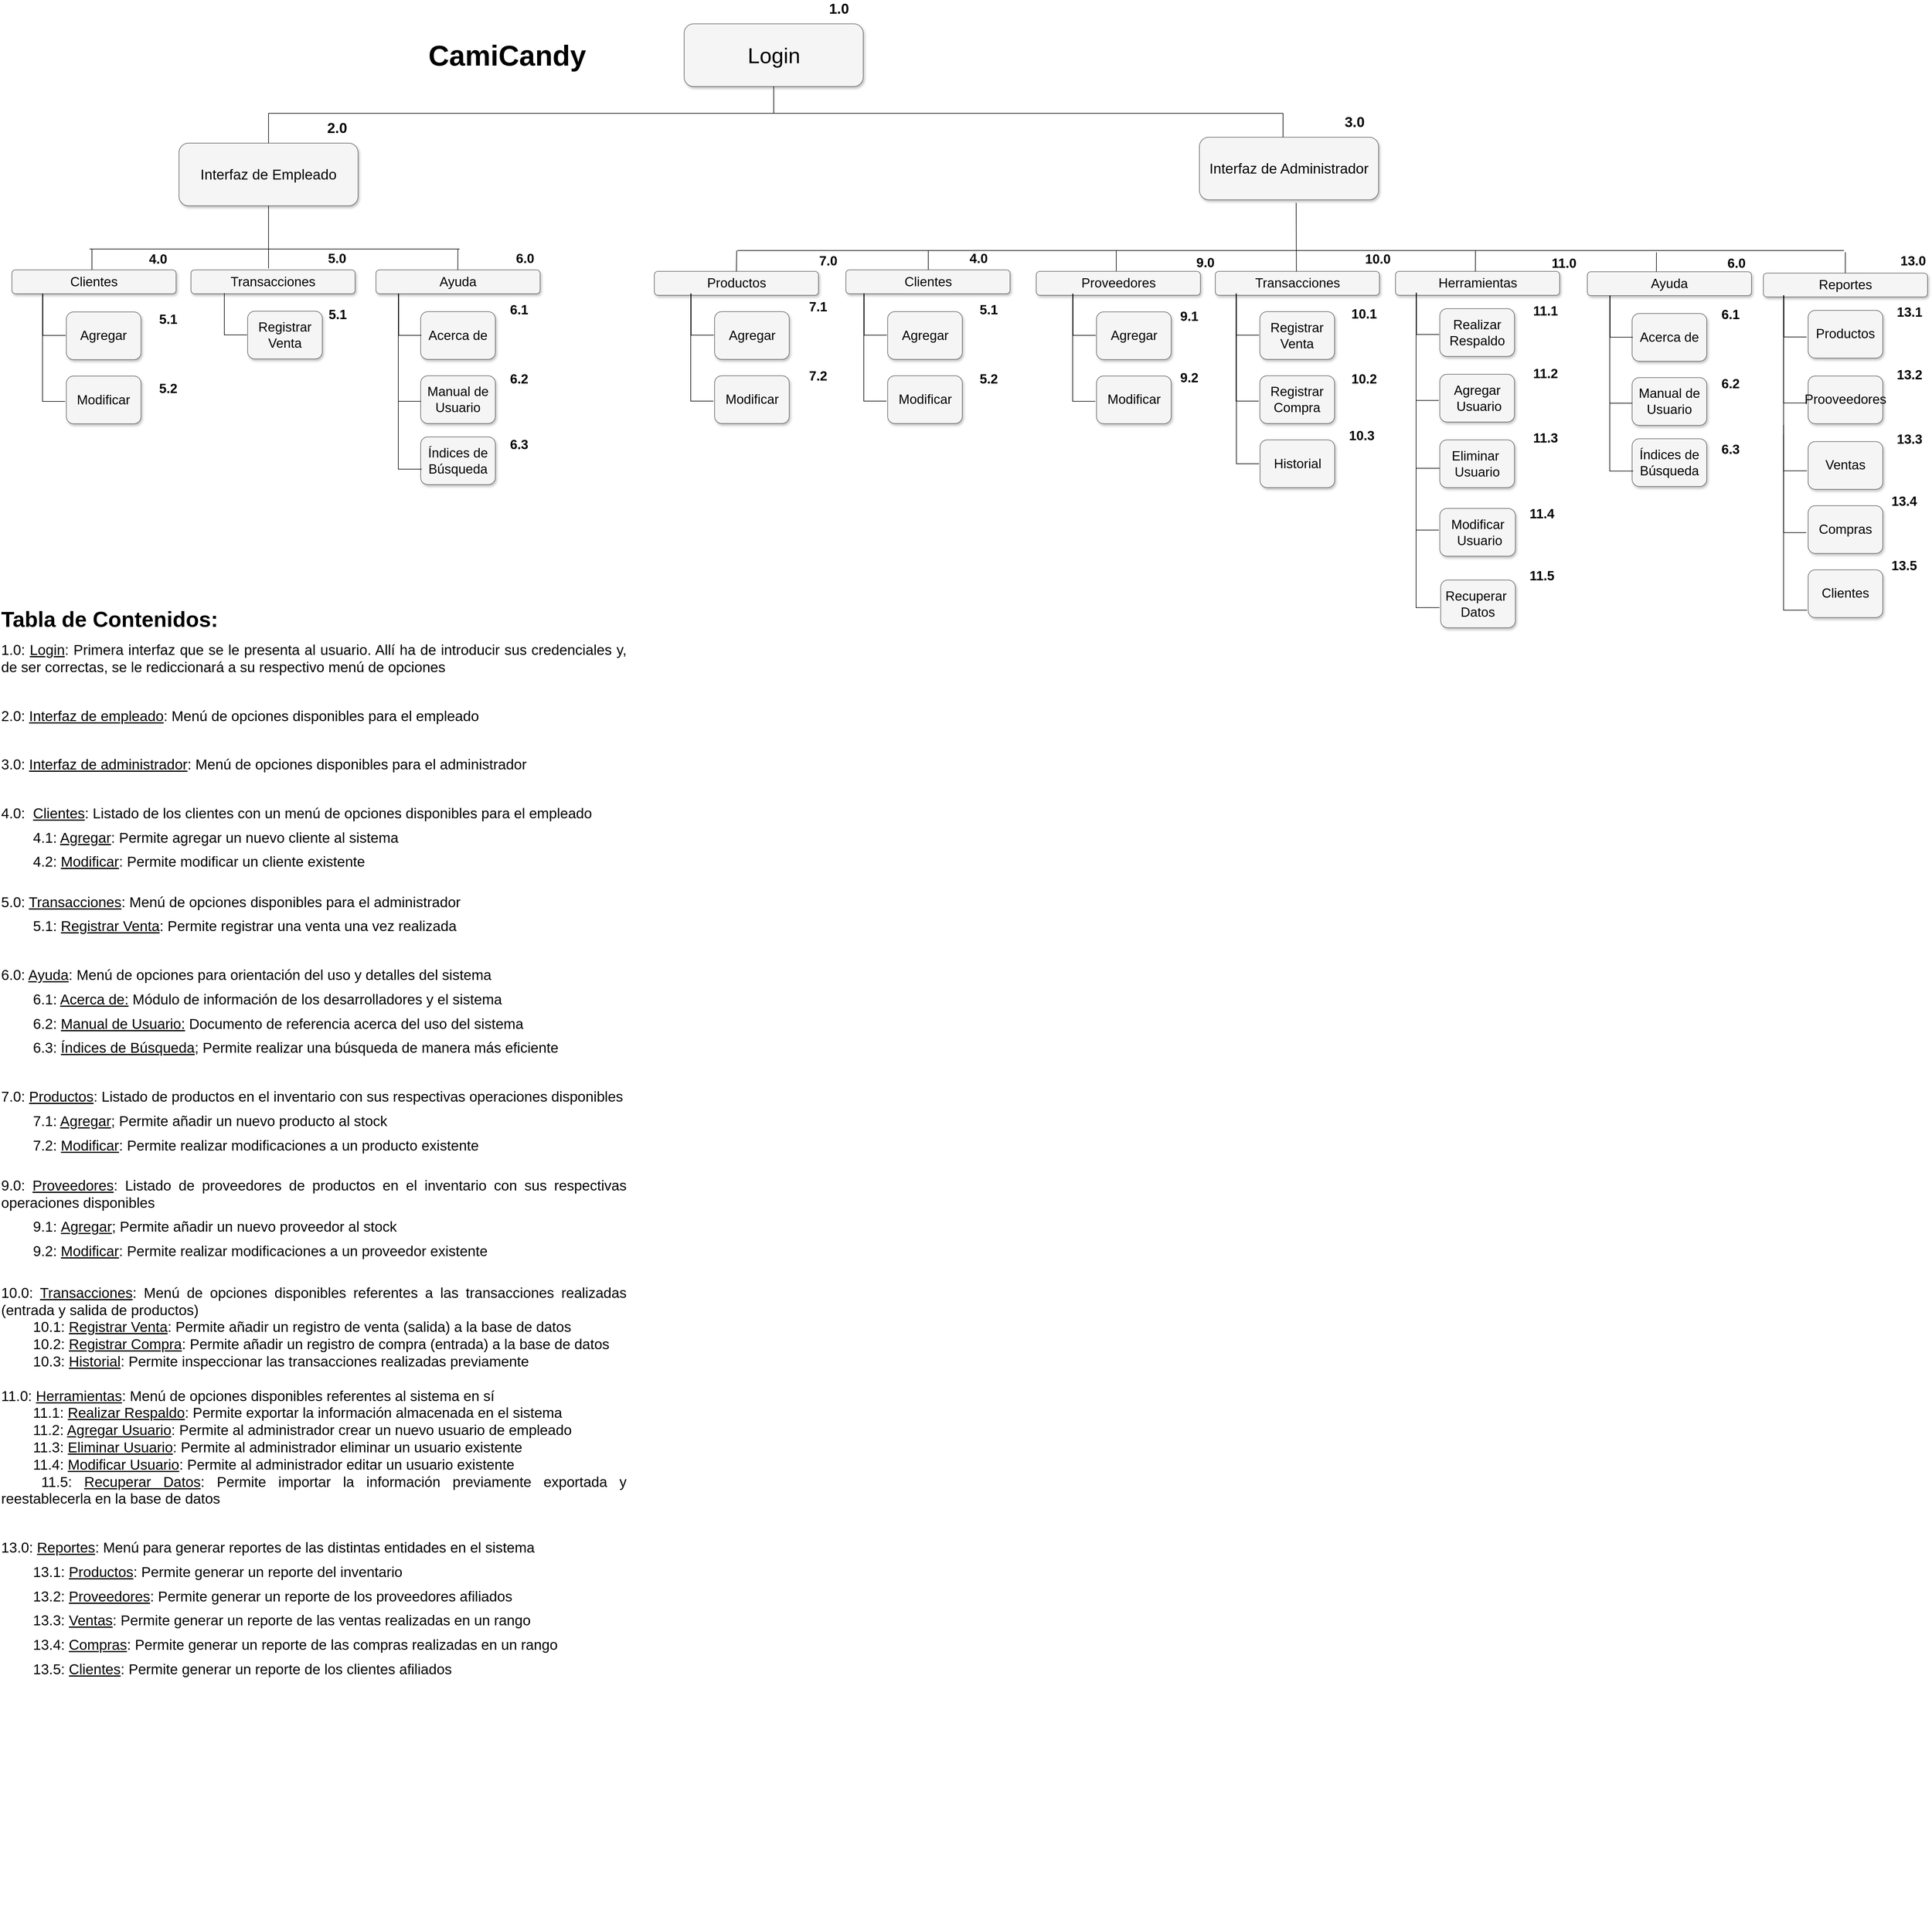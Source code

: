 <mxfile version="24.4.0" type="device">
  <diagram name="Page-1" id="b98fa263-6416-c6ec-5b7d-78bf54ef71d0">
    <mxGraphModel dx="1760" dy="1056" grid="1" gridSize="10" guides="1" tooltips="1" connect="1" arrows="1" fold="1" page="1" pageScale="1.5" pageWidth="1500" pageHeight="1000" background="none" math="0" shadow="0">
      <root>
        <mxCell id="0" style=";html=1;" />
        <mxCell id="1" style=";html=1;" parent="0" />
        <mxCell id="303ed1de8c2c98b4-4" value="&lt;font style=&quot;font-size: 36px;&quot;&gt;Login&lt;/font&gt;" style="whiteSpace=wrap;html=1;rounded=1;shadow=1;strokeWidth=1;fontSize=16;align=center;fillColor=#f5f5f5;strokeColor=#666666;" parent="1" vertex="1">
          <mxGeometry x="2096.5" y="320" width="300" height="105" as="geometry" />
        </mxCell>
        <mxCell id="303ed1de8c2c98b4-6" value="Transacciones" style="whiteSpace=wrap;html=1;rounded=1;shadow=1;strokeWidth=1;fontSize=22;align=center;fillColor=#f5f5f5;strokeColor=#666666;" parent="1" vertex="1">
          <mxGeometry x="2986.5" y="735" width="275" height="40" as="geometry" />
        </mxCell>
        <mxCell id="303ed1de8c2c98b4-7" value="Productos" style="whiteSpace=wrap;html=1;rounded=1;shadow=1;strokeWidth=1;fontSize=22;align=center;fillColor=#f5f5f5;strokeColor=#666666;" parent="1" vertex="1">
          <mxGeometry x="2046.5" y="735" width="275" height="40" as="geometry" />
        </mxCell>
        <mxCell id="303ed1de8c2c98b4-8" value="Herramientas" style="whiteSpace=wrap;html=1;rounded=1;shadow=1;strokeWidth=1;fontSize=22;align=center;fillColor=#f5f5f5;strokeColor=#666666;" parent="1" vertex="1">
          <mxGeometry x="3288.5" y="735" width="275" height="40" as="geometry" />
        </mxCell>
        <mxCell id="303ed1de8c2c98b4-17" value="Realizar Respaldo" style="whiteSpace=wrap;html=1;rounded=1;shadow=1;strokeWidth=1;fontSize=22;align=center;fillColor=#f5f5f5;strokeColor=#666666;" parent="1" vertex="1">
          <mxGeometry x="3362.75" y="797.5" width="125" height="80" as="geometry" />
        </mxCell>
        <mxCell id="303ed1de8c2c98b4-18" value="Recuperar&amp;nbsp;&lt;div style=&quot;font-size: 22px;&quot;&gt;Datos&lt;/div&gt;" style="whiteSpace=wrap;html=1;rounded=1;shadow=1;strokeWidth=1;fontSize=22;align=center;fillColor=#f5f5f5;strokeColor=#666666;" parent="1" vertex="1">
          <mxGeometry x="3364.25" y="1252.5" width="125" height="80" as="geometry" />
        </mxCell>
        <mxCell id="303ed1de8c2c98b4-27" value="Agregar&lt;div style=&quot;font-size: 22px;&quot;&gt;&amp;nbsp;Usuario&lt;/div&gt;" style="whiteSpace=wrap;html=1;rounded=1;shadow=1;strokeWidth=1;fontSize=22;align=center;fillColor=#f5f5f5;strokeColor=#666666;" parent="1" vertex="1">
          <mxGeometry x="3362.75" y="907.5" width="125" height="80" as="geometry" />
        </mxCell>
        <mxCell id="303ed1de8c2c98b4-37" value="&lt;span style=&quot;font-size: 22px;&quot;&gt;Eliminar&amp;nbsp;&lt;/span&gt;&lt;div style=&quot;font-size: 22px;&quot;&gt;&lt;span style=&quot;font-size: 22px;&quot;&gt;Usuario&lt;/span&gt;&lt;/div&gt;" style="whiteSpace=wrap;html=1;rounded=1;shadow=1;strokeWidth=1;fontSize=22;align=center;fillColor=#f5f5f5;strokeColor=#666666;" parent="1" vertex="1">
          <mxGeometry x="3362.75" y="1017.5" width="125" height="80" as="geometry" />
        </mxCell>
        <mxCell id="w7AkxN-CYHz_eCSMkKLC-25" value="" style="endArrow=none;html=1;rounded=0;exitX=0.5;exitY=0;exitDx=0;exitDy=0;fontSize=22;" parent="1" source="303ed1de8c2c98b4-7" edge="1">
          <mxGeometry width="50" height="50" relative="1" as="geometry">
            <mxPoint x="2208.5" y="720" as="sourcePoint" />
            <mxPoint x="2184.5" y="700" as="targetPoint" />
          </mxGeometry>
        </mxCell>
        <mxCell id="w7AkxN-CYHz_eCSMkKLC-26" value="" style="endArrow=none;html=1;rounded=0;exitX=0.5;exitY=0;exitDx=0;exitDy=0;fontSize=22;" parent="1" edge="1">
          <mxGeometry width="50" height="50" relative="1" as="geometry">
            <mxPoint x="2505.57" y="735" as="sourcePoint" />
            <mxPoint x="2505.57" y="700" as="targetPoint" />
          </mxGeometry>
        </mxCell>
        <mxCell id="w7AkxN-CYHz_eCSMkKLC-27" value="" style="endArrow=none;html=1;rounded=0;exitX=0.5;exitY=0;exitDx=0;exitDy=0;fontSize=22;" parent="1" edge="1">
          <mxGeometry width="50" height="50" relative="1" as="geometry">
            <mxPoint x="2820.58" y="735" as="sourcePoint" />
            <mxPoint x="2820.58" y="700" as="targetPoint" />
          </mxGeometry>
        </mxCell>
        <mxCell id="w7AkxN-CYHz_eCSMkKLC-28" value="" style="endArrow=none;html=1;rounded=0;fontSize=22;" parent="1" edge="1">
          <mxGeometry width="50" height="50" relative="1" as="geometry">
            <mxPoint x="2185.75" y="700" as="sourcePoint" />
            <mxPoint x="4040" y="700" as="targetPoint" />
          </mxGeometry>
        </mxCell>
        <mxCell id="w7AkxN-CYHz_eCSMkKLC-29" value="" style="endArrow=none;html=1;rounded=0;exitX=0.5;exitY=0;exitDx=0;exitDy=0;entryX=0.54;entryY=1.048;entryDx=0;entryDy=0;entryPerimeter=0;fontSize=22;" parent="1" target="w7AkxN-CYHz_eCSMkKLC-56" edge="1">
          <mxGeometry width="50" height="50" relative="1" as="geometry">
            <mxPoint x="3122.41" y="735" as="sourcePoint" />
            <mxPoint x="3122.41" y="700" as="targetPoint" />
          </mxGeometry>
        </mxCell>
        <mxCell id="w7AkxN-CYHz_eCSMkKLC-30" value="" style="endArrow=none;html=1;rounded=0;entryX=0.5;entryY=1;entryDx=0;entryDy=0;" parent="1" target="303ed1de8c2c98b4-4" edge="1">
          <mxGeometry width="50" height="50" relative="1" as="geometry">
            <mxPoint x="2246.5" y="470" as="sourcePoint" />
            <mxPoint x="2360.41" y="480" as="targetPoint" />
          </mxGeometry>
        </mxCell>
        <mxCell id="w7AkxN-CYHz_eCSMkKLC-32" value="" style="endArrow=none;html=1;rounded=0;fontSize=22;" parent="1" edge="1">
          <mxGeometry width="50" height="50" relative="1" as="geometry">
            <mxPoint x="3422.37" y="735" as="sourcePoint" />
            <mxPoint x="3422.5" y="700" as="targetPoint" />
          </mxGeometry>
        </mxCell>
        <mxCell id="w7AkxN-CYHz_eCSMkKLC-33" value="" style="endArrow=none;html=1;rounded=0;fontSize=22;" parent="1" edge="1">
          <mxGeometry width="50" height="50" relative="1" as="geometry">
            <mxPoint x="3725.68" y="738.14" as="sourcePoint" />
            <mxPoint x="3725.81" y="703.14" as="targetPoint" />
          </mxGeometry>
        </mxCell>
        <mxCell id="w7AkxN-CYHz_eCSMkKLC-34" value="Reportes" style="whiteSpace=wrap;html=1;rounded=1;shadow=1;strokeWidth=1;fontSize=22;align=center;fillColor=#f5f5f5;strokeColor=#666666;" parent="1" vertex="1">
          <mxGeometry x="3905" y="737.82" width="275" height="40" as="geometry" />
        </mxCell>
        <mxCell id="w7AkxN-CYHz_eCSMkKLC-35" value="Productos" style="whiteSpace=wrap;html=1;rounded=1;shadow=1;strokeWidth=1;fontSize=22;align=center;fillColor=#f5f5f5;strokeColor=#666666;" parent="1" vertex="1">
          <mxGeometry x="3980" y="800.32" width="125" height="80" as="geometry" />
        </mxCell>
        <mxCell id="w7AkxN-CYHz_eCSMkKLC-36" value="Clientes" style="whiteSpace=wrap;html=1;rounded=1;shadow=1;strokeWidth=1;fontSize=22;align=center;fillColor=#f5f5f5;strokeColor=#666666;" parent="1" vertex="1">
          <mxGeometry x="3980" y="1235.32" width="125" height="80" as="geometry" />
        </mxCell>
        <mxCell id="w7AkxN-CYHz_eCSMkKLC-37" value="&lt;span style=&quot;font-size: 22px;&quot;&gt;Prooveedores&lt;/span&gt;" style="whiteSpace=wrap;html=1;rounded=1;shadow=1;strokeWidth=1;fontSize=22;align=center;fillColor=#f5f5f5;strokeColor=#666666;" parent="1" vertex="1">
          <mxGeometry x="3980" y="910.32" width="125" height="80" as="geometry" />
        </mxCell>
        <mxCell id="w7AkxN-CYHz_eCSMkKLC-38" value="&lt;span style=&quot;font-size: 22px;&quot;&gt;Compras&lt;/span&gt;" style="whiteSpace=wrap;html=1;rounded=1;shadow=1;strokeWidth=1;fontSize=22;align=center;fillColor=#f5f5f5;strokeColor=#666666;" parent="1" vertex="1">
          <mxGeometry x="3980" y="1127.82" width="125" height="80" as="geometry" />
        </mxCell>
        <mxCell id="w7AkxN-CYHz_eCSMkKLC-39" value="&lt;span style=&quot;font-size: 22px;&quot;&gt;Ventas&lt;/span&gt;" style="whiteSpace=wrap;html=1;rounded=1;shadow=1;strokeWidth=1;fontSize=22;align=center;fillColor=#f5f5f5;strokeColor=#666666;" parent="1" vertex="1">
          <mxGeometry x="3980" y="1020.32" width="125" height="80" as="geometry" />
        </mxCell>
        <mxCell id="w7AkxN-CYHz_eCSMkKLC-56" value="&lt;div&gt;&lt;span style=&quot;background-color: initial;&quot;&gt;&lt;font style=&quot;font-size: 24px;&quot;&gt;Interfaz de Administrador&lt;/font&gt;&lt;/span&gt;&lt;br&gt;&lt;/div&gt;" style="whiteSpace=wrap;html=1;rounded=1;shadow=1;strokeWidth=1;fontSize=16;align=center;fillColor=#f5f5f5;strokeColor=#666666;" parent="1" vertex="1">
          <mxGeometry x="2960" y="510" width="300" height="105" as="geometry" />
        </mxCell>
        <mxCell id="w7AkxN-CYHz_eCSMkKLC-58" value="&lt;div&gt;&lt;span style=&quot;background-color: initial;&quot;&gt;&lt;font style=&quot;font-size: 24px;&quot;&gt;Interfaz de Empleado&lt;/font&gt;&lt;/span&gt;&lt;br&gt;&lt;/div&gt;" style="whiteSpace=wrap;html=1;rounded=1;shadow=1;strokeWidth=1;fontSize=16;align=center;fillColor=#f5f5f5;strokeColor=#666666;" parent="1" vertex="1">
          <mxGeometry x="1250" y="520" width="300" height="105" as="geometry" />
        </mxCell>
        <mxCell id="w7AkxN-CYHz_eCSMkKLC-60" value="" style="endArrow=none;html=1;rounded=0;" parent="1" edge="1">
          <mxGeometry width="50" height="50" relative="1" as="geometry">
            <mxPoint x="1400" y="470" as="sourcePoint" />
            <mxPoint x="2250" y="470" as="targetPoint" />
          </mxGeometry>
        </mxCell>
        <mxCell id="w7AkxN-CYHz_eCSMkKLC-61" value="" style="endArrow=none;html=1;rounded=0;" parent="1" edge="1">
          <mxGeometry width="50" height="50" relative="1" as="geometry">
            <mxPoint x="2250" y="470" as="sourcePoint" />
            <mxPoint x="3100" y="470" as="targetPoint" />
          </mxGeometry>
        </mxCell>
        <mxCell id="w7AkxN-CYHz_eCSMkKLC-62" value="" style="endArrow=none;html=1;rounded=0;entryX=0.5;entryY=1;entryDx=0;entryDy=0;" parent="1" source="w7AkxN-CYHz_eCSMkKLC-58" edge="1">
          <mxGeometry width="50" height="50" relative="1" as="geometry">
            <mxPoint x="1400" y="515" as="sourcePoint" />
            <mxPoint x="1400" y="470" as="targetPoint" />
          </mxGeometry>
        </mxCell>
        <mxCell id="w7AkxN-CYHz_eCSMkKLC-63" value="" style="endArrow=none;html=1;rounded=0;" parent="1" edge="1">
          <mxGeometry width="50" height="50" relative="1" as="geometry">
            <mxPoint x="3100" y="510" as="sourcePoint" />
            <mxPoint x="3100" y="470" as="targetPoint" />
          </mxGeometry>
        </mxCell>
        <mxCell id="w7AkxN-CYHz_eCSMkKLC-187" value="Modificar&lt;div style=&quot;font-size: 22px;&quot;&gt;&amp;nbsp;Usuario&lt;/div&gt;" style="whiteSpace=wrap;html=1;rounded=1;shadow=1;strokeWidth=1;fontSize=22;align=center;fillColor=#f5f5f5;strokeColor=#666666;" parent="1" vertex="1">
          <mxGeometry x="3362.75" y="1132.5" width="126.5" height="80" as="geometry" />
        </mxCell>
        <mxCell id="w7AkxN-CYHz_eCSMkKLC-192" value="Proveedores" style="whiteSpace=wrap;html=1;rounded=1;shadow=1;strokeWidth=1;fontSize=22;align=center;fillColor=#f5f5f5;strokeColor=#666666;" parent="1" vertex="1">
          <mxGeometry x="2686.5" y="735" width="275" height="40" as="geometry" />
        </mxCell>
        <mxCell id="w7AkxN-CYHz_eCSMkKLC-205" value="&lt;font style=&quot;font-size: 22px;&quot;&gt;Transacciones&lt;/font&gt;" style="whiteSpace=wrap;html=1;rounded=1;shadow=1;strokeWidth=1;fontSize=22;align=center;fillColor=#f5f5f5;strokeColor=#666666;" parent="1" vertex="1">
          <mxGeometry x="1270" y="732.5" width="275" height="40" as="geometry" />
        </mxCell>
        <mxCell id="w7AkxN-CYHz_eCSMkKLC-226" value="&lt;font style=&quot;font-size: 22px;&quot;&gt;Ayuda&lt;/font&gt;" style="whiteSpace=wrap;html=1;rounded=1;shadow=1;strokeWidth=1;fontSize=22;align=center;fillColor=#f5f5f5;strokeColor=#666666;" parent="1" vertex="1">
          <mxGeometry x="1580" y="732.5" width="275" height="40" as="geometry" />
        </mxCell>
        <mxCell id="w7AkxN-CYHz_eCSMkKLC-227" value="Acerca de" style="whiteSpace=wrap;html=1;rounded=1;shadow=1;strokeWidth=1;fontSize=22;align=center;fillColor=#f5f5f5;strokeColor=#666666;" parent="1" vertex="1">
          <mxGeometry x="1655" y="802.5" width="125" height="80" as="geometry" />
        </mxCell>
        <mxCell id="w7AkxN-CYHz_eCSMkKLC-228" value="Manual de Usuario" style="whiteSpace=wrap;html=1;rounded=1;shadow=1;strokeWidth=1;fontSize=22;align=center;fillColor=#f5f5f5;strokeColor=#666666;" parent="1" vertex="1">
          <mxGeometry x="1655" y="910" width="125" height="80" as="geometry" />
        </mxCell>
        <mxCell id="w7AkxN-CYHz_eCSMkKLC-233" value="" style="endArrow=none;html=1;rounded=0;exitX=0.5;exitY=0;exitDx=0;exitDy=0;fontSize=22;" parent="1" edge="1">
          <mxGeometry width="50" height="50" relative="1" as="geometry">
            <mxPoint x="1104.08" y="732.5" as="sourcePoint" />
            <mxPoint x="1104.08" y="697.5" as="targetPoint" />
          </mxGeometry>
        </mxCell>
        <mxCell id="w7AkxN-CYHz_eCSMkKLC-234" value="" style="endArrow=none;html=1;rounded=0;fontSize=22;" parent="1" edge="1">
          <mxGeometry width="50" height="50" relative="1" as="geometry">
            <mxPoint x="1100" y="697.5" as="sourcePoint" />
            <mxPoint x="1720" y="697.5" as="targetPoint" />
          </mxGeometry>
        </mxCell>
        <mxCell id="w7AkxN-CYHz_eCSMkKLC-237" value="" style="endArrow=none;html=1;rounded=0;fontSize=22;" parent="1" edge="1">
          <mxGeometry width="50" height="50" relative="1" as="geometry">
            <mxPoint x="1717.18" y="732.5" as="sourcePoint" />
            <mxPoint x="1717.31" y="697.5" as="targetPoint" />
          </mxGeometry>
        </mxCell>
        <mxCell id="w7AkxN-CYHz_eCSMkKLC-252" value="&lt;font style=&quot;font-size: 22px;&quot;&gt;Clientes&lt;/font&gt;" style="whiteSpace=wrap;html=1;rounded=1;shadow=1;strokeWidth=1;fontSize=22;align=center;fillColor=#f5f5f5;strokeColor=#666666;" parent="1" vertex="1">
          <mxGeometry x="970" y="732.5" width="275" height="40" as="geometry" />
        </mxCell>
        <mxCell id="w7AkxN-CYHz_eCSMkKLC-259" value="Índices de Búsqueda" style="whiteSpace=wrap;html=1;rounded=1;shadow=1;strokeWidth=1;fontSize=22;align=center;fillColor=#f5f5f5;strokeColor=#666666;" parent="1" vertex="1">
          <mxGeometry x="1655" y="1012.5" width="125" height="80" as="geometry" />
        </mxCell>
        <mxCell id="w7AkxN-CYHz_eCSMkKLC-265" value="" style="endArrow=none;html=1;rounded=0;entryX=0.5;entryY=1;entryDx=0;entryDy=0;fontSize=22;" parent="1" target="w7AkxN-CYHz_eCSMkKLC-58" edge="1">
          <mxGeometry width="50" height="50" relative="1" as="geometry">
            <mxPoint x="1400" y="730" as="sourcePoint" />
            <mxPoint x="1420" y="690" as="targetPoint" />
          </mxGeometry>
        </mxCell>
        <mxCell id="EWDZrCvJoFyOOxtHa1C8-12" value="" style="shape=partialRectangle;whiteSpace=wrap;html=1;top=0;left=0;fillColor=none;rotation=90;fontSize=22;" parent="1" vertex="1">
          <mxGeometry x="1490" y="900.32" width="293.75" height="38.75" as="geometry" />
        </mxCell>
        <mxCell id="EWDZrCvJoFyOOxtHa1C8-13" value="" style="shape=partialRectangle;whiteSpace=wrap;html=1;bottom=0;right=0;fillColor=none;rotation=-90;fontSize=22;" parent="1" vertex="1">
          <mxGeometry x="1546.25" y="844.07" width="180" height="37.5" as="geometry" />
        </mxCell>
        <mxCell id="EWDZrCvJoFyOOxtHa1C8-14" value="" style="shape=partialRectangle;whiteSpace=wrap;html=1;bottom=0;right=0;fillColor=none;rotation=-90;fontSize=22;" parent="1" vertex="1">
          <mxGeometry x="1602.19" y="788.76" width="69.38" height="37.5" as="geometry" />
        </mxCell>
        <mxCell id="EWDZrCvJoFyOOxtHa1C8-15" value="Ayuda" style="whiteSpace=wrap;html=1;rounded=1;shadow=1;strokeWidth=1;fontSize=22;align=center;fillColor=#f5f5f5;strokeColor=#666666;" parent="1" vertex="1">
          <mxGeometry x="3610" y="735.64" width="275" height="40" as="geometry" />
        </mxCell>
        <mxCell id="EWDZrCvJoFyOOxtHa1C8-16" value="Acerca de" style="whiteSpace=wrap;html=1;rounded=1;shadow=1;strokeWidth=1;fontSize=22;align=center;fillColor=#f5f5f5;strokeColor=#666666;" parent="1" vertex="1">
          <mxGeometry x="3685" y="805.64" width="125" height="80" as="geometry" />
        </mxCell>
        <mxCell id="EWDZrCvJoFyOOxtHa1C8-17" value="Manual de Usuario" style="whiteSpace=wrap;html=1;rounded=1;shadow=1;strokeWidth=1;fontSize=22;align=center;fillColor=#f5f5f5;strokeColor=#666666;" parent="1" vertex="1">
          <mxGeometry x="3685" y="913.14" width="125" height="80" as="geometry" />
        </mxCell>
        <mxCell id="EWDZrCvJoFyOOxtHa1C8-18" value="Índices de Búsqueda" style="whiteSpace=wrap;html=1;rounded=1;shadow=1;strokeWidth=1;fontSize=22;align=center;fillColor=#f5f5f5;strokeColor=#666666;" parent="1" vertex="1">
          <mxGeometry x="3685" y="1015.64" width="125" height="80" as="geometry" />
        </mxCell>
        <mxCell id="EWDZrCvJoFyOOxtHa1C8-19" value="" style="shape=partialRectangle;whiteSpace=wrap;html=1;top=0;left=0;fillColor=none;rotation=90;fontSize=22;" parent="1" vertex="1">
          <mxGeometry x="3520" y="903.46" width="293.75" height="38.75" as="geometry" />
        </mxCell>
        <mxCell id="EWDZrCvJoFyOOxtHa1C8-20" value="" style="shape=partialRectangle;whiteSpace=wrap;html=1;bottom=0;right=0;fillColor=none;rotation=-90;fontSize=22;" parent="1" vertex="1">
          <mxGeometry x="3576.25" y="847.21" width="180" height="37.5" as="geometry" />
        </mxCell>
        <mxCell id="EWDZrCvJoFyOOxtHa1C8-21" value="" style="shape=partialRectangle;whiteSpace=wrap;html=1;bottom=0;right=0;fillColor=none;rotation=-90;fontSize=22;" parent="1" vertex="1">
          <mxGeometry x="3632.19" y="791.9" width="69.38" height="37.5" as="geometry" />
        </mxCell>
        <mxCell id="EWDZrCvJoFyOOxtHa1C8-23" value="Clientes" style="whiteSpace=wrap;html=1;rounded=1;shadow=1;strokeWidth=1;fontSize=22;align=center;fillColor=#f5f5f5;strokeColor=#666666;" parent="1" vertex="1">
          <mxGeometry x="2367.5" y="732.5" width="275" height="40" as="geometry" />
        </mxCell>
        <mxCell id="EWDZrCvJoFyOOxtHa1C8-24" value="Modificar" style="whiteSpace=wrap;html=1;rounded=1;shadow=1;strokeWidth=1;fontSize=22;align=center;fillColor=#f5f5f5;strokeColor=#666666;" parent="1" vertex="1">
          <mxGeometry x="2437.5" y="910" width="125" height="80" as="geometry" />
        </mxCell>
        <mxCell id="EWDZrCvJoFyOOxtHa1C8-26" value="Agregar" style="whiteSpace=wrap;html=1;rounded=1;shadow=1;strokeWidth=1;fontSize=22;align=center;fillColor=#f5f5f5;strokeColor=#666666;" parent="1" vertex="1">
          <mxGeometry x="2437.5" y="802.5" width="125" height="80" as="geometry" />
        </mxCell>
        <mxCell id="EWDZrCvJoFyOOxtHa1C8-28" value="" style="shape=partialRectangle;whiteSpace=wrap;html=1;bottom=0;right=0;fillColor=none;rotation=-90;fontSize=22;" parent="1" vertex="1">
          <mxGeometry x="2326.25" y="843.75" width="180" height="37.5" as="geometry" />
        </mxCell>
        <mxCell id="EWDZrCvJoFyOOxtHa1C8-29" value="" style="shape=partialRectangle;whiteSpace=wrap;html=1;bottom=0;right=0;fillColor=none;rotation=-90;fontSize=22;" parent="1" vertex="1">
          <mxGeometry x="2382.19" y="788.44" width="69.38" height="37.5" as="geometry" />
        </mxCell>
        <mxCell id="EWDZrCvJoFyOOxtHa1C8-38" value="Modificar" style="whiteSpace=wrap;html=1;rounded=1;shadow=1;strokeWidth=1;fontSize=22;align=center;fillColor=#f5f5f5;strokeColor=#666666;" parent="1" vertex="1">
          <mxGeometry x="2147.5" y="910" width="125" height="80" as="geometry" />
        </mxCell>
        <mxCell id="EWDZrCvJoFyOOxtHa1C8-40" value="Agregar" style="whiteSpace=wrap;html=1;rounded=1;shadow=1;strokeWidth=1;fontSize=22;align=center;fillColor=#f5f5f5;strokeColor=#666666;" parent="1" vertex="1">
          <mxGeometry x="2147.5" y="802.5" width="125" height="80" as="geometry" />
        </mxCell>
        <mxCell id="EWDZrCvJoFyOOxtHa1C8-42" value="" style="shape=partialRectangle;whiteSpace=wrap;html=1;bottom=0;right=0;fillColor=none;rotation=-90;fontSize=22;" parent="1" vertex="1">
          <mxGeometry x="2036.25" y="843.75" width="180" height="37.5" as="geometry" />
        </mxCell>
        <mxCell id="EWDZrCvJoFyOOxtHa1C8-43" value="" style="shape=partialRectangle;whiteSpace=wrap;html=1;bottom=0;right=0;fillColor=none;rotation=-90;fontSize=22;" parent="1" vertex="1">
          <mxGeometry x="2092.19" y="788.44" width="69.38" height="37.5" as="geometry" />
        </mxCell>
        <mxCell id="EWDZrCvJoFyOOxtHa1C8-56" value="Modificar" style="whiteSpace=wrap;html=1;rounded=1;shadow=1;strokeWidth=1;fontSize=22;align=center;fillColor=#f5f5f5;strokeColor=#666666;" parent="1" vertex="1">
          <mxGeometry x="2787.5" y="910.32" width="125" height="80" as="geometry" />
        </mxCell>
        <mxCell id="EWDZrCvJoFyOOxtHa1C8-58" value="Agregar" style="whiteSpace=wrap;html=1;rounded=1;shadow=1;strokeWidth=1;fontSize=22;align=center;fillColor=#f5f5f5;strokeColor=#666666;" parent="1" vertex="1">
          <mxGeometry x="2787.5" y="802.82" width="125" height="80" as="geometry" />
        </mxCell>
        <mxCell id="EWDZrCvJoFyOOxtHa1C8-60" value="" style="shape=partialRectangle;whiteSpace=wrap;html=1;bottom=0;right=0;fillColor=none;rotation=-90;fontSize=22;" parent="1" vertex="1">
          <mxGeometry x="2676.25" y="844.07" width="180" height="37.5" as="geometry" />
        </mxCell>
        <mxCell id="EWDZrCvJoFyOOxtHa1C8-61" value="" style="shape=partialRectangle;whiteSpace=wrap;html=1;bottom=0;right=0;fillColor=none;rotation=-90;fontSize=22;" parent="1" vertex="1">
          <mxGeometry x="2732.19" y="788.76" width="69.38" height="37.5" as="geometry" />
        </mxCell>
        <mxCell id="EWDZrCvJoFyOOxtHa1C8-64" value="Registrar Compra" style="whiteSpace=wrap;html=1;rounded=1;shadow=1;strokeWidth=1;fontSize=22;align=center;fillColor=#f5f5f5;strokeColor=#666666;" parent="1" vertex="1">
          <mxGeometry x="3061.25" y="910" width="125" height="80" as="geometry" />
        </mxCell>
        <mxCell id="EWDZrCvJoFyOOxtHa1C8-65" value="Registrar Venta" style="whiteSpace=wrap;html=1;rounded=1;shadow=1;strokeWidth=1;fontSize=22;align=center;fillColor=#f5f5f5;strokeColor=#666666;" parent="1" vertex="1">
          <mxGeometry x="3061.25" y="802.5" width="125" height="80" as="geometry" />
        </mxCell>
        <mxCell id="EWDZrCvJoFyOOxtHa1C8-66" value="" style="shape=partialRectangle;whiteSpace=wrap;html=1;bottom=0;right=0;fillColor=none;rotation=-90;fontSize=22;" parent="1" vertex="1">
          <mxGeometry x="2950" y="843.75" width="180" height="37.5" as="geometry" />
        </mxCell>
        <mxCell id="EWDZrCvJoFyOOxtHa1C8-67" value="" style="shape=partialRectangle;whiteSpace=wrap;html=1;bottom=0;right=0;fillColor=none;rotation=-90;fontSize=22;" parent="1" vertex="1">
          <mxGeometry x="3005.94" y="788.44" width="69.38" height="37.5" as="geometry" />
        </mxCell>
        <mxCell id="x82hmF_93pj6DDaHTNPA-2" value="" style="shape=partialRectangle;whiteSpace=wrap;html=1;top=0;left=0;fillColor=none;rotation=90;fontSize=22;" parent="1" vertex="1">
          <mxGeometry x="3195.5" y="898.9" width="293.75" height="38.75" as="geometry" />
        </mxCell>
        <mxCell id="x82hmF_93pj6DDaHTNPA-3" value="" style="shape=partialRectangle;whiteSpace=wrap;html=1;bottom=0;right=0;fillColor=none;rotation=-90;fontSize=22;" parent="1" vertex="1">
          <mxGeometry x="3251.75" y="842.65" width="180" height="37.5" as="geometry" />
        </mxCell>
        <mxCell id="x82hmF_93pj6DDaHTNPA-4" value="" style="shape=partialRectangle;whiteSpace=wrap;html=1;bottom=0;right=0;fillColor=none;rotation=-90;fontSize=22;" parent="1" vertex="1">
          <mxGeometry x="3307.69" y="787.34" width="69.38" height="37.5" as="geometry" />
        </mxCell>
        <mxCell id="x82hmF_93pj6DDaHTNPA-5" value="" style="shape=partialRectangle;whiteSpace=wrap;html=1;top=0;left=0;fillColor=none;rotation=90;fontSize=22;" parent="1" vertex="1">
          <mxGeometry x="3195.5" y="1132.5" width="293.75" height="38.75" as="geometry" />
        </mxCell>
        <mxCell id="x82hmF_93pj6DDaHTNPA-6" value="" style="shape=partialRectangle;whiteSpace=wrap;html=1;bottom=0;right=0;fillColor=none;rotation=-90;fontSize=22;" parent="1" vertex="1">
          <mxGeometry x="3251.75" y="1060.0" width="180" height="37.5" as="geometry" />
        </mxCell>
        <mxCell id="x82hmF_93pj6DDaHTNPA-8" value="" style="shape=partialRectangle;whiteSpace=wrap;html=1;top=0;left=0;fillColor=none;rotation=90;fontSize=22;" parent="1" vertex="1">
          <mxGeometry x="3811.25" y="903.14" width="293.75" height="38.75" as="geometry" />
        </mxCell>
        <mxCell id="x82hmF_93pj6DDaHTNPA-9" value="" style="shape=partialRectangle;whiteSpace=wrap;html=1;bottom=0;right=0;fillColor=none;rotation=-90;fontSize=22;" parent="1" vertex="1">
          <mxGeometry x="3867.5" y="846.89" width="180" height="37.5" as="geometry" />
        </mxCell>
        <mxCell id="x82hmF_93pj6DDaHTNPA-10" value="" style="shape=partialRectangle;whiteSpace=wrap;html=1;bottom=0;right=0;fillColor=none;rotation=-90;fontSize=22;" parent="1" vertex="1">
          <mxGeometry x="3923.44" y="791.58" width="69.38" height="37.5" as="geometry" />
        </mxCell>
        <mxCell id="x82hmF_93pj6DDaHTNPA-11" value="" style="shape=partialRectangle;whiteSpace=wrap;html=1;top=0;left=0;fillColor=none;rotation=90;fontSize=22;" parent="1" vertex="1">
          <mxGeometry x="3811.25" y="1136.74" width="293.75" height="38.75" as="geometry" />
        </mxCell>
        <mxCell id="x82hmF_93pj6DDaHTNPA-12" value="" style="shape=partialRectangle;whiteSpace=wrap;html=1;bottom=0;right=0;fillColor=none;rotation=-90;fontSize=22;" parent="1" vertex="1">
          <mxGeometry x="3867.5" y="1064.24" width="180" height="37.5" as="geometry" />
        </mxCell>
        <mxCell id="x82hmF_93pj6DDaHTNPA-13" value="&lt;b&gt;&lt;font style=&quot;font-size: 24px;&quot;&gt;1.0&lt;/font&gt;&lt;/b&gt;" style="text;html=1;align=center;verticalAlign=middle;whiteSpace=wrap;rounded=0;" parent="1" vertex="1">
          <mxGeometry x="2326.25" y="280" width="60" height="30" as="geometry" />
        </mxCell>
        <mxCell id="x82hmF_93pj6DDaHTNPA-14" value="&lt;b&gt;&lt;font style=&quot;font-size: 24px;&quot;&gt;2.0&lt;/font&gt;&lt;/b&gt;" style="text;html=1;align=center;verticalAlign=middle;whiteSpace=wrap;rounded=0;" parent="1" vertex="1">
          <mxGeometry x="1485" y="480" width="60" height="30" as="geometry" />
        </mxCell>
        <mxCell id="x82hmF_93pj6DDaHTNPA-16" value="&lt;b&gt;&lt;font style=&quot;font-size: 24px;&quot;&gt;3.0&lt;/font&gt;&lt;/b&gt;" style="text;html=1;align=center;verticalAlign=middle;whiteSpace=wrap;rounded=0;" parent="1" vertex="1">
          <mxGeometry x="3190" y="470" width="60" height="30" as="geometry" />
        </mxCell>
        <mxCell id="x82hmF_93pj6DDaHTNPA-17" value="&lt;b style=&quot;font-size: 22px;&quot;&gt;&lt;font style=&quot;font-size: 22px;&quot;&gt;4.0&lt;/font&gt;&lt;/b&gt;" style="text;html=1;align=center;verticalAlign=middle;whiteSpace=wrap;rounded=0;fontSize=22;" parent="1" vertex="1">
          <mxGeometry x="1185" y="700" width="60" height="30" as="geometry" />
        </mxCell>
        <mxCell id="x82hmF_93pj6DDaHTNPA-19" value="&lt;b style=&quot;font-size: 22px;&quot;&gt;&lt;font style=&quot;font-size: 22px;&quot;&gt;5&lt;/font&gt;&lt;/b&gt;&lt;b style=&quot;background-color: initial; font-size: 22px;&quot;&gt;&lt;font style=&quot;font-size: 22px;&quot;&gt;.0&lt;/font&gt;&lt;/b&gt;" style="text;html=1;align=center;verticalAlign=middle;whiteSpace=wrap;rounded=0;fontSize=22;" parent="1" vertex="1">
          <mxGeometry x="1485" y="698.92" width="60" height="30" as="geometry" />
        </mxCell>
        <mxCell id="x82hmF_93pj6DDaHTNPA-37" value="" style="endArrow=none;html=1;rounded=0;fontSize=22;" parent="1" edge="1">
          <mxGeometry width="50" height="50" relative="1" as="geometry">
            <mxPoint x="4042.21" y="737.82" as="sourcePoint" />
            <mxPoint x="4042.34" y="702.82" as="targetPoint" />
          </mxGeometry>
        </mxCell>
        <mxCell id="x82hmF_93pj6DDaHTNPA-44" value="&lt;b style=&quot;background-color: initial; font-size: 22px;&quot;&gt;&lt;font style=&quot;font-size: 22px;&quot;&gt;6.0&lt;/font&gt;&lt;/b&gt;" style="text;html=1;align=center;verticalAlign=middle;whiteSpace=wrap;rounded=0;fontSize=22;" parent="1" vertex="1">
          <mxGeometry x="1800" y="698.92" width="60" height="30" as="geometry" />
        </mxCell>
        <mxCell id="x82hmF_93pj6DDaHTNPA-45" value="&lt;b style=&quot;background-color: initial; font-size: 22px;&quot;&gt;&lt;font style=&quot;font-size: 22px;&quot;&gt;7.0&lt;/font&gt;&lt;/b&gt;" style="text;html=1;align=center;verticalAlign=middle;whiteSpace=wrap;rounded=0;fontSize=22;" parent="1" vertex="1">
          <mxGeometry x="2307.5" y="702.82" width="60" height="30" as="geometry" />
        </mxCell>
        <mxCell id="x82hmF_93pj6DDaHTNPA-46" value="&lt;b style=&quot;font-size: 22px;&quot;&gt;&lt;font style=&quot;font-size: 22px;&quot;&gt;6.1&lt;/font&gt;&lt;/b&gt;" style="text;html=1;align=center;verticalAlign=middle;whiteSpace=wrap;rounded=0;fontSize=22;" parent="1" vertex="1">
          <mxGeometry x="1790" y="785.08" width="60" height="30" as="geometry" />
        </mxCell>
        <mxCell id="x82hmF_93pj6DDaHTNPA-47" value="&lt;b style=&quot;font-size: 22px;&quot;&gt;&lt;font style=&quot;font-size: 22px;&quot;&gt;6.2&lt;/font&gt;&lt;/b&gt;" style="text;html=1;align=center;verticalAlign=middle;whiteSpace=wrap;rounded=0;fontSize=22;" parent="1" vertex="1">
          <mxGeometry x="1790" y="901.02" width="60" height="30" as="geometry" />
        </mxCell>
        <mxCell id="x82hmF_93pj6DDaHTNPA-48" value="&lt;b style=&quot;font-size: 22px;&quot;&gt;&lt;font style=&quot;font-size: 22px;&quot;&gt;6.3&lt;/font&gt;&lt;/b&gt;" style="text;html=1;align=center;verticalAlign=middle;whiteSpace=wrap;rounded=0;fontSize=22;" parent="1" vertex="1">
          <mxGeometry x="1790" y="1010.56" width="60" height="30" as="geometry" />
        </mxCell>
        <mxCell id="x82hmF_93pj6DDaHTNPA-49" value="&lt;b style=&quot;font-size: 22px;&quot;&gt;&lt;font style=&quot;font-size: 22px;&quot;&gt;7.1&lt;/font&gt;&lt;/b&gt;" style="text;html=1;align=center;verticalAlign=middle;whiteSpace=wrap;rounded=0;fontSize=22;" parent="1" vertex="1">
          <mxGeometry x="2291.25" y="780.32" width="60" height="30" as="geometry" />
        </mxCell>
        <mxCell id="x82hmF_93pj6DDaHTNPA-50" value="&lt;b style=&quot;font-size: 22px;&quot;&gt;&lt;font style=&quot;font-size: 22px;&quot;&gt;7.2&lt;/font&gt;&lt;/b&gt;" style="text;html=1;align=center;verticalAlign=middle;whiteSpace=wrap;rounded=0;fontSize=22;" parent="1" vertex="1">
          <mxGeometry x="2291.25" y="896.26" width="60" height="30" as="geometry" />
        </mxCell>
        <mxCell id="x82hmF_93pj6DDaHTNPA-56" value="&lt;b style=&quot;background-color: initial; font-size: 22px;&quot;&gt;&lt;font style=&quot;font-size: 22px;&quot;&gt;9.0&lt;/font&gt;&lt;/b&gt;" style="text;html=1;align=center;verticalAlign=middle;whiteSpace=wrap;rounded=0;fontSize=22;" parent="1" vertex="1">
          <mxGeometry x="2939.5" y="705.78" width="60" height="30" as="geometry" />
        </mxCell>
        <mxCell id="x82hmF_93pj6DDaHTNPA-57" value="&lt;b style=&quot;background-color: initial; font-size: 22px;&quot;&gt;&lt;font style=&quot;font-size: 22px;&quot;&gt;10.0&lt;/font&gt;&lt;/b&gt;" style="text;html=1;align=center;verticalAlign=middle;whiteSpace=wrap;rounded=0;fontSize=22;" parent="1" vertex="1">
          <mxGeometry x="3228.5" y="700" width="60" height="30" as="geometry" />
        </mxCell>
        <mxCell id="x82hmF_93pj6DDaHTNPA-59" value="&lt;b style=&quot;background-color: initial; font-size: 22px;&quot;&gt;&lt;font style=&quot;font-size: 22px;&quot;&gt;11.0&lt;/font&gt;&lt;/b&gt;" style="text;html=1;align=center;verticalAlign=middle;whiteSpace=wrap;rounded=0;fontSize=22;" parent="1" vertex="1">
          <mxGeometry x="3541.25" y="707.02" width="60" height="30" as="geometry" />
        </mxCell>
        <mxCell id="x82hmF_93pj6DDaHTNPA-62" value="&lt;b style=&quot;background-color: initial; font-size: 22px;&quot;&gt;&lt;font style=&quot;font-size: 22px;&quot;&gt;9.1&lt;/font&gt;&lt;/b&gt;" style="text;html=1;align=center;verticalAlign=middle;whiteSpace=wrap;rounded=0;fontSize=22;" parent="1" vertex="1">
          <mxGeometry x="2912.5" y="796.09" width="60" height="30" as="geometry" />
        </mxCell>
        <mxCell id="x82hmF_93pj6DDaHTNPA-63" value="&lt;b style=&quot;background-color: initial; font-size: 22px;&quot;&gt;&lt;font style=&quot;font-size: 22px;&quot;&gt;9.2&lt;/font&gt;&lt;/b&gt;" style="text;html=1;align=center;verticalAlign=middle;whiteSpace=wrap;rounded=0;fontSize=22;" parent="1" vertex="1">
          <mxGeometry x="2912.5" y="898.9" width="60" height="30" as="geometry" />
        </mxCell>
        <mxCell id="x82hmF_93pj6DDaHTNPA-64" value="&lt;b style=&quot;font-size: 22px;&quot;&gt;&lt;font style=&quot;font-size: 22px;&quot;&gt;11.5&lt;/font&gt;&lt;/b&gt;" style="text;html=1;align=center;verticalAlign=middle;whiteSpace=wrap;rounded=0;fontSize=22;" parent="1" vertex="1">
          <mxGeometry x="3503.5" y="1230.99" width="60" height="30" as="geometry" />
        </mxCell>
        <mxCell id="x82hmF_93pj6DDaHTNPA-65" value="&lt;b style=&quot;font-size: 22px;&quot;&gt;&lt;font style=&quot;font-size: 22px;&quot;&gt;10.1&lt;/font&gt;&lt;/b&gt;" style="text;html=1;align=center;verticalAlign=middle;whiteSpace=wrap;rounded=0;fontSize=22;" parent="1" vertex="1">
          <mxGeometry x="3205.5" y="791.83" width="60" height="30" as="geometry" />
        </mxCell>
        <mxCell id="x82hmF_93pj6DDaHTNPA-66" value="&lt;b style=&quot;font-size: 22px;&quot;&gt;&lt;font style=&quot;font-size: 22px;&quot;&gt;10.2&lt;/font&gt;&lt;/b&gt;" style="text;html=1;align=center;verticalAlign=middle;whiteSpace=wrap;rounded=0;fontSize=22;" parent="1" vertex="1">
          <mxGeometry x="3205.5" y="901.37" width="60" height="30" as="geometry" />
        </mxCell>
        <mxCell id="x82hmF_93pj6DDaHTNPA-68" value="&lt;b style=&quot;font-size: 22px;&quot;&gt;&lt;font style=&quot;font-size: 22px;&quot;&gt;11.4&lt;/font&gt;&lt;/b&gt;" style="text;html=1;align=center;verticalAlign=middle;whiteSpace=wrap;rounded=0;fontSize=22;" parent="1" vertex="1">
          <mxGeometry x="3503.5" y="1126.52" width="60" height="30" as="geometry" />
        </mxCell>
        <mxCell id="x82hmF_93pj6DDaHTNPA-86" value="&lt;b style=&quot;font-size: 22px;&quot;&gt;&lt;font style=&quot;font-size: 22px;&quot;&gt;11.3&lt;/font&gt;&lt;/b&gt;" style="text;html=1;align=center;verticalAlign=middle;whiteSpace=wrap;rounded=0;fontSize=22;" parent="1" vertex="1">
          <mxGeometry x="3510" y="1000" width="60" height="30" as="geometry" />
        </mxCell>
        <mxCell id="x82hmF_93pj6DDaHTNPA-87" value="&lt;b style=&quot;font-size: 22px;&quot;&gt;&lt;font style=&quot;font-size: 22px;&quot;&gt;11.1&lt;/font&gt;&lt;/b&gt;" style="text;html=1;align=center;verticalAlign=middle;whiteSpace=wrap;rounded=0;fontSize=22;" parent="1" vertex="1">
          <mxGeometry x="3510" y="787.02" width="60" height="30" as="geometry" />
        </mxCell>
        <mxCell id="x82hmF_93pj6DDaHTNPA-88" value="&lt;b style=&quot;font-size: 22px;&quot;&gt;&lt;font style=&quot;font-size: 22px;&quot;&gt;11.2&lt;/font&gt;&lt;/b&gt;" style="text;html=1;align=center;verticalAlign=middle;whiteSpace=wrap;rounded=0;fontSize=22;" parent="1" vertex="1">
          <mxGeometry x="3510" y="892.02" width="60" height="30" as="geometry" />
        </mxCell>
        <mxCell id="x82hmF_93pj6DDaHTNPA-94" value="&lt;b style=&quot;font-size: 22px;&quot;&gt;&lt;font style=&quot;font-size: 22px;&quot;&gt;13.5&lt;/font&gt;&lt;/b&gt;" style="text;html=1;align=center;verticalAlign=middle;whiteSpace=wrap;rounded=0;fontSize=22;" parent="1" vertex="1">
          <mxGeometry x="4111.25" y="1214.31" width="60" height="30" as="geometry" />
        </mxCell>
        <mxCell id="x82hmF_93pj6DDaHTNPA-95" value="&lt;b style=&quot;font-size: 22px;&quot;&gt;&lt;font style=&quot;font-size: 22px;&quot;&gt;13.4&lt;/font&gt;&lt;/b&gt;" style="text;html=1;align=center;verticalAlign=middle;whiteSpace=wrap;rounded=0;fontSize=22;" parent="1" vertex="1">
          <mxGeometry x="4111.25" y="1106.33" width="60" height="30" as="geometry" />
        </mxCell>
        <mxCell id="ayTLZbnIlNJXaFGoyUxJ-1" value="&lt;h1 style=&quot;text-align: justify; margin-top: 0px;&quot;&gt;&lt;span style=&quot;font-size: 36px;&quot;&gt;Tabla de Contenidos:&lt;/span&gt;&lt;/h1&gt;&lt;p style=&quot;text-align: justify;&quot;&gt;&lt;font style=&quot;font-size: 24px;&quot;&gt;1.0: &lt;u&gt;Login&lt;/u&gt;: Primera interfaz que se le presenta al usuario. Allí ha de introducir sus credenciales y, de ser correctas, se le rediccionará a su respectivo menú de opciones&lt;/font&gt;&lt;/p&gt;&lt;p style=&quot;text-align: justify;&quot;&gt;&lt;font style=&quot;font-size: 24px;&quot;&gt;&lt;br&gt;&lt;/font&gt;&lt;/p&gt;&lt;p style=&quot;text-align: justify;&quot;&gt;&lt;span style=&quot;font-size: 24px;&quot;&gt;2.0: &lt;u&gt;Interfaz de empleado&lt;/u&gt;: Menú de opciones disponibles para el empleado&lt;/span&gt;&lt;/p&gt;&lt;p style=&quot;text-align: justify;&quot;&gt;&lt;span style=&quot;font-size: 24px;&quot;&gt;&lt;br&gt;&lt;/span&gt;&lt;/p&gt;&lt;p style=&quot;text-align: justify;&quot;&gt;&lt;span style=&quot;font-size: 24px;&quot;&gt;3.0: &lt;u&gt;Interfaz de administrador&lt;/u&gt;: Menú de opciones disponibles para el administrador&lt;/span&gt;&lt;/p&gt;&lt;p style=&quot;text-align: justify;&quot;&gt;&lt;span style=&quot;font-size: 24px;&quot;&gt;&lt;br&gt;&lt;/span&gt;&lt;/p&gt;&lt;p style=&quot;text-align: justify;&quot;&gt;&lt;span style=&quot;font-size: 24px;&quot;&gt;4.0:&amp;nbsp; &lt;u&gt;Clientes&lt;/u&gt;: Listado de los clientes con un menú de opciones disponibles para el empleado&lt;/span&gt;&lt;/p&gt;&lt;p style=&quot;text-align: justify;&quot;&gt;&lt;span style=&quot;font-size: 24px;&quot;&gt;&lt;span style=&quot;white-space: pre;&quot;&gt;&#x9;&lt;/span&gt;4.1: &lt;u&gt;Agregar&lt;/u&gt;: Permite agregar un nuevo cliente al sistema&lt;br&gt;&lt;/span&gt;&lt;/p&gt;&lt;p style=&quot;text-align: justify;&quot;&gt;&lt;span style=&quot;font-size: 24px;&quot;&gt;&lt;span style=&quot;white-space: pre;&quot;&gt;&#x9;&lt;/span&gt;4.2: &lt;u&gt;Modificar&lt;/u&gt;: Permite modificar un cliente existente&lt;br&gt;&lt;/span&gt;&lt;/p&gt;&lt;p style=&quot;text-align: justify;&quot;&gt;&lt;br&gt;&lt;/p&gt;&lt;p style=&quot;text-align: justify;&quot;&gt;&lt;span style=&quot;font-size: 24px;&quot;&gt;5.0: &lt;u&gt;Transacciones&lt;/u&gt;: Menú de opciones disponibles para el administrador&lt;/span&gt;&lt;/p&gt;&lt;p style=&quot;text-align: justify;&quot;&gt;&lt;span style=&quot;font-size: 24px;&quot;&gt;&lt;span style=&quot;white-space: pre;&quot;&gt;&#x9;&lt;/span&gt;5.1: &lt;u&gt;Registrar Venta&lt;/u&gt;: Permite registrar una venta una vez realizada&lt;br&gt;&lt;/span&gt;&lt;/p&gt;&lt;p style=&quot;text-align: justify;&quot;&gt;&lt;span style=&quot;font-size: 24px;&quot;&gt;&lt;br&gt;&lt;/span&gt;&lt;/p&gt;&lt;p style=&quot;text-align: justify;&quot;&gt;&lt;span style=&quot;font-size: 24px;&quot;&gt;6.0: &lt;u&gt;Ayuda&lt;/u&gt;: Menú de opciones para orientación del uso y detalles del sistema&lt;/span&gt;&lt;/p&gt;&lt;p style=&quot;text-align: justify;&quot;&gt;&lt;span style=&quot;font-size: 24px;&quot;&gt;&lt;span style=&quot;white-space: pre;&quot;&gt;&#x9;&lt;/span&gt;6.1: &lt;u&gt;Acerca de:&lt;/u&gt;&amp;nbsp;Módulo de información de los desarrolladores y el sistema&lt;br&gt;&lt;/span&gt;&lt;/p&gt;&lt;p style=&quot;text-align: justify;&quot;&gt;&lt;span style=&quot;font-size: 24px;&quot;&gt;&lt;span style=&quot;white-space: pre;&quot;&gt;&#x9;&lt;/span&gt;6.2: &lt;u&gt;Manual de Usuario:&lt;/u&gt;&amp;nbsp;Documento de referencia acerca del uso del sistema&lt;br&gt;&lt;/span&gt;&lt;/p&gt;&lt;p style=&quot;text-align: justify;&quot;&gt;&lt;span style=&quot;font-size: 24px;&quot;&gt;&lt;span style=&quot;white-space: pre;&quot;&gt;&#x9;&lt;/span&gt;6.3: &lt;u&gt;Índices de Búsqueda&lt;/u&gt;; Permite realizar una búsqueda de manera más eficiente&lt;br&gt;&lt;/span&gt;&lt;/p&gt;&lt;p style=&quot;text-align: justify;&quot;&gt;&lt;span style=&quot;font-size: 24px;&quot;&gt;&lt;br&gt;&lt;/span&gt;&lt;/p&gt;&lt;p style=&quot;text-align: justify;&quot;&gt;&lt;span style=&quot;font-size: 24px;&quot;&gt;7.0: &lt;u&gt;Productos&lt;/u&gt;: Listado de productos en el inventario con sus respectivas operaciones disponibles&lt;/span&gt;&lt;/p&gt;&lt;p style=&quot;text-align: justify;&quot;&gt;&lt;span style=&quot;font-size: 24px;&quot;&gt;&lt;span style=&quot;white-space: pre;&quot;&gt;&#x9;&lt;/span&gt;7.1: &lt;u&gt;Agregar&lt;/u&gt;; Permite añadir un nuevo producto al stock&lt;br&gt;&lt;/span&gt;&lt;/p&gt;&lt;p style=&quot;text-align: justify;&quot;&gt;&lt;span style=&quot;font-size: 24px;&quot;&gt;&lt;span style=&quot;white-space: pre;&quot;&gt;&#x9;&lt;/span&gt;7.2: &lt;u&gt;Modificar&lt;/u&gt;: Permite realizar modificaciones a un producto existente&lt;/span&gt;&lt;/p&gt;&lt;p style=&quot;text-align: justify;&quot;&gt;&lt;br&gt;&lt;/p&gt;&lt;p style=&quot;text-align: justify;&quot;&gt;&lt;span style=&quot;font-size: 24px;&quot;&gt;9.0:&amp;nbsp;&lt;u&gt;Proveedores&lt;/u&gt;: Listado de proveedores de productos en el inventario con sus respectivas operaciones disponibles&lt;/span&gt;&lt;/p&gt;&lt;p style=&quot;text-align: justify;&quot;&gt;&lt;span style=&quot;font-size: 24px;&quot;&gt;&lt;span style=&quot;white-space: pre;&quot;&gt;&#x9;&lt;/span&gt;9.1:&amp;nbsp;&lt;u&gt;Agregar&lt;/u&gt;; Permite añadir un nuevo proveedor al stock&lt;br&gt;&lt;/span&gt;&lt;/p&gt;&lt;p style=&quot;text-align: justify;&quot;&gt;&lt;span style=&quot;font-size: 24px;&quot;&gt;&lt;span style=&quot;white-space: pre;&quot;&gt;&#x9;&lt;/span&gt;9.2:&amp;nbsp;&lt;u&gt;Modificar&lt;/u&gt;: Permite realizar modificaciones a un proveedor existente&lt;/span&gt;&lt;/p&gt;&lt;div style=&quot;text-align: justify;&quot;&gt;&lt;span style=&quot;font-size: 24px;&quot;&gt;&lt;br&gt;&lt;/span&gt;&lt;/div&gt;&lt;div style=&quot;text-align: justify;&quot;&gt;&lt;span style=&quot;font-size: 24px;&quot;&gt;10.0: &lt;u&gt;Transacciones&lt;/u&gt;: Menú de opciones disponibles referentes a las transacciones realizadas (entrada y salida de productos)&lt;/span&gt;&lt;/div&gt;&lt;div style=&quot;text-align: justify;&quot;&gt;&lt;span style=&quot;font-size: 24px;&quot;&gt;&lt;span style=&quot;white-space: pre;&quot;&gt;&#x9;&lt;/span&gt;10.1:&amp;nbsp;&lt;u&gt;Registrar Venta&lt;/u&gt;: Permite añadir un registro de venta (salida) a la base de datos&lt;br&gt;&lt;/span&gt;&lt;/div&gt;&lt;div style=&quot;text-align: justify;&quot;&gt;&lt;span style=&quot;font-size: 24px;&quot;&gt;&lt;span style=&quot;white-space: pre;&quot;&gt;&#x9;&lt;/span&gt;10.2:&amp;nbsp;&lt;u&gt;Registrar Compra&lt;/u&gt;: Permite añadir un registro de compra (entrada) a la base de datos&lt;br&gt;&lt;/span&gt;&lt;/div&gt;&lt;div style=&quot;text-align: justify;&quot;&gt;&lt;span style=&quot;font-size: 24px;&quot;&gt;&lt;span style=&quot;white-space: pre;&quot;&gt;&#x9;&lt;/span&gt;10.3:&amp;nbsp;&lt;u&gt;Historial&lt;/u&gt;: Permite inspeccionar las transacciones realizadas previamente&lt;br&gt;&lt;/span&gt;&lt;/div&gt;&lt;div style=&quot;text-align: justify;&quot;&gt;&lt;span style=&quot;font-size: 24px;&quot;&gt;&lt;br&gt;&lt;/span&gt;&lt;/div&gt;&lt;div style=&quot;text-align: justify;&quot;&gt;&lt;span style=&quot;font-size: 24px;&quot;&gt;11.0: &lt;u&gt;Herramientas&lt;/u&gt;: Menú de opciones disponibles referentes al sistema en sí&lt;/span&gt;&lt;/div&gt;&lt;div style=&quot;text-align: justify;&quot;&gt;&lt;span style=&quot;font-size: 24px;&quot;&gt;&lt;span style=&quot;white-space: pre;&quot;&gt;&#x9;&lt;/span&gt;11.1: &lt;u&gt;Realizar Respaldo&lt;/u&gt;: Permite exportar la información almacenada en el sistema&lt;br&gt;&lt;/span&gt;&lt;/div&gt;&lt;div style=&quot;text-align: justify;&quot;&gt;&lt;span style=&quot;font-size: 24px;&quot;&gt;&lt;span style=&quot;white-space: pre;&quot;&gt;&#x9;&lt;/span&gt;11.2: &lt;u&gt;Agregar Usuario&lt;/u&gt;: Permite al administrador crear un nuevo usuario de empleado&lt;br&gt;&lt;/span&gt;&lt;/div&gt;&lt;div style=&quot;text-align: justify;&quot;&gt;&lt;span style=&quot;font-size: 24px;&quot;&gt;&lt;span style=&quot;white-space: pre;&quot;&gt;&#x9;&lt;/span&gt;11.3: &lt;u&gt;Eliminar Usuario&lt;/u&gt;: Permite al administrador eliminar un usuario existente&lt;br&gt;&lt;/span&gt;&lt;/div&gt;&lt;div style=&quot;text-align: justify;&quot;&gt;&lt;span style=&quot;font-size: 24px;&quot;&gt;&lt;span style=&quot;white-space: pre;&quot;&gt;&#x9;&lt;/span&gt;11.4: &lt;u&gt;Modificar Usuario&lt;/u&gt;: Permite al administrador editar un usuario existente&lt;/span&gt;&lt;/div&gt;&lt;div style=&quot;text-align: justify;&quot;&gt;&lt;span style=&quot;font-size: 24px; background-color: initial;&quot;&gt;&lt;span style=&quot;white-space: pre;&quot;&gt;&#x9;&lt;/span&gt;11.5: &lt;/span&gt;&lt;u style=&quot;font-size: 24px; background-color: initial;&quot;&gt;Recuperar Datos&lt;/u&gt;&lt;span style=&quot;font-size: 24px; background-color: initial;&quot;&gt;: Permite importar la información previamente exportada y reestablecerla en la base de datos&lt;/span&gt;&lt;/div&gt;&lt;p style=&quot;text-align: justify;&quot;&gt;&lt;span style=&quot;font-size: 24px;&quot;&gt;&lt;br&gt;&lt;/span&gt;&lt;/p&gt;&lt;p style=&quot;text-align: justify;&quot;&gt;&lt;span style=&quot;font-size: 24px;&quot;&gt;13.0: &lt;u&gt;Reportes&lt;/u&gt;: Menú para generar reportes de las distintas entidades en el sistema&lt;/span&gt;&lt;/p&gt;&lt;p style=&quot;text-align: justify;&quot;&gt;&lt;span style=&quot;font-size: 24px;&quot;&gt;&lt;span style=&quot;white-space: pre;&quot;&gt;&#x9;&lt;/span&gt;13.1: &lt;u&gt;Productos&lt;/u&gt;: Permite generar un reporte del inventario&lt;br&gt;&lt;/span&gt;&lt;/p&gt;&lt;p style=&quot;text-align: justify;&quot;&gt;&lt;span style=&quot;font-size: 24px;&quot;&gt;&lt;span style=&quot;white-space: pre;&quot;&gt;&#x9;&lt;/span&gt;13.2:&amp;nbsp;&lt;/span&gt;&lt;u style=&quot;font-size: 24px;&quot;&gt;Proveedores&lt;/u&gt;&lt;span style=&quot;font-size: 24px;&quot;&gt;: Permite generar un reporte de los proveedores afiliados&lt;/span&gt;&lt;span style=&quot;font-size: 24px;&quot;&gt;&lt;br&gt;&lt;/span&gt;&lt;/p&gt;&lt;p style=&quot;text-align: justify;&quot;&gt;&lt;span style=&quot;font-size: 24px;&quot;&gt;&lt;span style=&quot;white-space: pre;&quot;&gt;&#x9;&lt;/span&gt;13.3: &lt;u&gt;Ventas&lt;/u&gt;&lt;/span&gt;&lt;span style=&quot;font-size: 24px;&quot;&gt;: Permite generar un reporte de las ventas realizadas en un rango&lt;/span&gt;&lt;span style=&quot;font-size: 24px;&quot;&gt;&lt;br&gt;&lt;/span&gt;&lt;/p&gt;&lt;p style=&quot;text-align: justify;&quot;&gt;&lt;span style=&quot;font-size: 24px;&quot;&gt;&lt;span style=&quot;white-space: pre;&quot;&gt;&#x9;&lt;/span&gt;13.4: &lt;u&gt;Compras&lt;/u&gt;&lt;/span&gt;&lt;span style=&quot;font-size: 24px;&quot;&gt;: Permite generar un reporte de las compras realizadas en un rango&lt;/span&gt;&lt;span style=&quot;font-size: 24px;&quot;&gt;&lt;br&gt;&lt;/span&gt;&lt;/p&gt;&lt;p style=&quot;text-align: justify;&quot;&gt;&lt;span style=&quot;font-size: 24px;&quot;&gt;&lt;span style=&quot;white-space: pre;&quot;&gt;&#x9;&lt;/span&gt;13.5: &lt;u&gt;Clientes&lt;/u&gt;&lt;/span&gt;&lt;span style=&quot;font-size: 24px;&quot;&gt;: Permite generar un reporte de los clientes afiliados&lt;/span&gt;&lt;span style=&quot;font-size: 24px;&quot;&gt;&lt;br&gt;&lt;/span&gt;&lt;/p&gt;" style="text;html=1;whiteSpace=wrap;overflow=hidden;rounded=0;" parent="1" vertex="1">
          <mxGeometry x="950" y="1290" width="1050" height="2200" as="geometry" />
        </mxCell>
        <mxCell id="ayTLZbnIlNJXaFGoyUxJ-2" value="&lt;font style=&quot;font-size: 48px;&quot;&gt;CamiCandy&lt;/font&gt;" style="text;html=1;align=center;verticalAlign=middle;whiteSpace=wrap;rounded=0;fontStyle=1" parent="1" vertex="1">
          <mxGeometry x="1770" y="357.5" width="60" height="30" as="geometry" />
        </mxCell>
        <mxCell id="kmCyuq3MmPs_hhdehJR9-1" value="&lt;b style=&quot;background-color: initial; font-size: 22px;&quot;&gt;&lt;font style=&quot;font-size: 22px;&quot;&gt;13.0&lt;/font&gt;&lt;/b&gt;" style="text;html=1;align=center;verticalAlign=middle;whiteSpace=wrap;rounded=0;fontSize=22;" parent="1" vertex="1">
          <mxGeometry x="4126.25" y="702.82" width="60" height="30" as="geometry" />
        </mxCell>
        <mxCell id="kmCyuq3MmPs_hhdehJR9-2" value="&lt;b style=&quot;font-size: 22px;&quot;&gt;&lt;font style=&quot;font-size: 22px;&quot;&gt;13.3&lt;/font&gt;&lt;/b&gt;" style="text;html=1;align=center;verticalAlign=middle;whiteSpace=wrap;rounded=0;fontSize=22;" parent="1" vertex="1">
          <mxGeometry x="4120" y="1001.96" width="60" height="30" as="geometry" />
        </mxCell>
        <mxCell id="kmCyuq3MmPs_hhdehJR9-3" value="&lt;b style=&quot;font-size: 22px;&quot;&gt;&lt;font style=&quot;font-size: 22px;&quot;&gt;13.1&lt;/font&gt;&lt;/b&gt;" style="text;html=1;align=center;verticalAlign=middle;whiteSpace=wrap;rounded=0;fontSize=22;" parent="1" vertex="1">
          <mxGeometry x="4120" y="788.98" width="60" height="30" as="geometry" />
        </mxCell>
        <mxCell id="kmCyuq3MmPs_hhdehJR9-4" value="&lt;b style=&quot;font-size: 22px;&quot;&gt;&lt;font style=&quot;font-size: 22px;&quot;&gt;13.2&lt;/font&gt;&lt;/b&gt;" style="text;html=1;align=center;verticalAlign=middle;whiteSpace=wrap;rounded=0;fontSize=22;" parent="1" vertex="1">
          <mxGeometry x="4120" y="893.98" width="60" height="30" as="geometry" />
        </mxCell>
        <mxCell id="kmCyuq3MmPs_hhdehJR9-8" value="Historial" style="whiteSpace=wrap;html=1;rounded=1;shadow=1;strokeWidth=1;fontSize=22;align=center;fillColor=#f5f5f5;strokeColor=#666666;" parent="1" vertex="1">
          <mxGeometry x="3061.5" y="1017.5" width="125" height="80" as="geometry" />
        </mxCell>
        <mxCell id="kmCyuq3MmPs_hhdehJR9-9" value="&lt;b style=&quot;font-size: 22px;&quot;&gt;&lt;font style=&quot;font-size: 22px;&quot;&gt;10.3&lt;/font&gt;&lt;/b&gt;" style="text;html=1;align=center;verticalAlign=middle;whiteSpace=wrap;rounded=0;fontSize=22;" parent="1" vertex="1">
          <mxGeometry x="3201.5" y="995.8" width="60" height="30" as="geometry" />
        </mxCell>
        <mxCell id="kmCyuq3MmPs_hhdehJR9-11" value="" style="shape=partialRectangle;whiteSpace=wrap;html=1;bottom=0;right=0;fillColor=none;rotation=-90;fontSize=22;" parent="1" vertex="1">
          <mxGeometry x="2900.32" y="898.46" width="280.63" height="37.5" as="geometry" />
        </mxCell>
        <mxCell id="kmCyuq3MmPs_hhdehJR9-12" value="Modificar" style="whiteSpace=wrap;html=1;rounded=1;shadow=1;strokeWidth=1;fontSize=22;align=center;fillColor=#f5f5f5;strokeColor=#666666;" parent="1" vertex="1">
          <mxGeometry x="1061.25" y="910.54" width="125" height="80" as="geometry" />
        </mxCell>
        <mxCell id="kmCyuq3MmPs_hhdehJR9-13" value="Agregar" style="whiteSpace=wrap;html=1;rounded=1;shadow=1;strokeWidth=1;fontSize=22;align=center;fillColor=#f5f5f5;strokeColor=#666666;" parent="1" vertex="1">
          <mxGeometry x="1061.25" y="803.04" width="125" height="80" as="geometry" />
        </mxCell>
        <mxCell id="kmCyuq3MmPs_hhdehJR9-14" value="" style="shape=partialRectangle;whiteSpace=wrap;html=1;bottom=0;right=0;fillColor=none;rotation=-90;fontSize=22;" parent="1" vertex="1">
          <mxGeometry x="950" y="844.29" width="180" height="37.5" as="geometry" />
        </mxCell>
        <mxCell id="kmCyuq3MmPs_hhdehJR9-15" value="" style="shape=partialRectangle;whiteSpace=wrap;html=1;bottom=0;right=0;fillColor=none;rotation=-90;fontSize=22;" parent="1" vertex="1">
          <mxGeometry x="1005.94" y="788.98" width="69.38" height="37.5" as="geometry" />
        </mxCell>
        <mxCell id="kmCyuq3MmPs_hhdehJR9-16" value="&lt;b style=&quot;font-size: 22px;&quot;&gt;&lt;font style=&quot;font-size: 22px;&quot;&gt;5.1&lt;/font&gt;&lt;/b&gt;" style="text;html=1;align=center;verticalAlign=middle;whiteSpace=wrap;rounded=0;fontSize=22;" parent="1" vertex="1">
          <mxGeometry x="1201.5" y="800.86" width="60" height="30" as="geometry" />
        </mxCell>
        <mxCell id="kmCyuq3MmPs_hhdehJR9-17" value="&lt;b style=&quot;font-size: 22px;&quot;&gt;&lt;font style=&quot;font-size: 22px;&quot;&gt;5.2&lt;/font&gt;&lt;/b&gt;" style="text;html=1;align=center;verticalAlign=middle;whiteSpace=wrap;rounded=0;fontSize=22;" parent="1" vertex="1">
          <mxGeometry x="1201.5" y="916.8" width="60" height="30" as="geometry" />
        </mxCell>
        <mxCell id="kmCyuq3MmPs_hhdehJR9-18" value="Registrar Venta" style="whiteSpace=wrap;html=1;rounded=1;shadow=1;strokeWidth=1;fontSize=22;align=center;fillColor=#f5f5f5;strokeColor=#666666;" parent="1" vertex="1">
          <mxGeometry x="1365" y="801.79" width="125" height="80" as="geometry" />
        </mxCell>
        <mxCell id="kmCyuq3MmPs_hhdehJR9-19" value="&lt;b style=&quot;font-size: 22px;&quot;&gt;&lt;font style=&quot;font-size: 22px;&quot;&gt;5.1&lt;/font&gt;&lt;/b&gt;" style="text;html=1;align=center;verticalAlign=middle;whiteSpace=wrap;rounded=0;fontSize=22;" parent="1" vertex="1">
          <mxGeometry x="1486.25" y="792.73" width="60" height="30" as="geometry" />
        </mxCell>
        <mxCell id="kmCyuq3MmPs_hhdehJR9-20" value="" style="shape=partialRectangle;whiteSpace=wrap;html=1;bottom=0;right=0;fillColor=none;rotation=-90;fontSize=22;" parent="1" vertex="1">
          <mxGeometry x="1310" y="788.08" width="69.38" height="37.5" as="geometry" />
        </mxCell>
        <mxCell id="L064Q9WMoQICBMQcYahb-13" value="&lt;b style=&quot;background-color: initial; font-size: 22px;&quot;&gt;&lt;font style=&quot;font-size: 22px;&quot;&gt;6.0&lt;/font&gt;&lt;/b&gt;" style="text;html=1;align=center;verticalAlign=middle;whiteSpace=wrap;rounded=0;fontSize=22;" vertex="1" parent="1">
          <mxGeometry x="3830" y="707.02" width="60" height="30" as="geometry" />
        </mxCell>
        <mxCell id="L064Q9WMoQICBMQcYahb-14" value="&lt;b style=&quot;font-size: 22px;&quot;&gt;&lt;font style=&quot;font-size: 22px;&quot;&gt;6.1&lt;/font&gt;&lt;/b&gt;" style="text;html=1;align=center;verticalAlign=middle;whiteSpace=wrap;rounded=0;fontSize=22;" vertex="1" parent="1">
          <mxGeometry x="3820" y="793.18" width="60" height="30" as="geometry" />
        </mxCell>
        <mxCell id="L064Q9WMoQICBMQcYahb-15" value="&lt;b style=&quot;font-size: 22px;&quot;&gt;&lt;font style=&quot;font-size: 22px;&quot;&gt;6.2&lt;/font&gt;&lt;/b&gt;" style="text;html=1;align=center;verticalAlign=middle;whiteSpace=wrap;rounded=0;fontSize=22;" vertex="1" parent="1">
          <mxGeometry x="3820" y="909.12" width="60" height="30" as="geometry" />
        </mxCell>
        <mxCell id="L064Q9WMoQICBMQcYahb-16" value="&lt;b style=&quot;font-size: 22px;&quot;&gt;&lt;font style=&quot;font-size: 22px;&quot;&gt;6.3&lt;/font&gt;&lt;/b&gt;" style="text;html=1;align=center;verticalAlign=middle;whiteSpace=wrap;rounded=0;fontSize=22;" vertex="1" parent="1">
          <mxGeometry x="3820" y="1018.66" width="60" height="30" as="geometry" />
        </mxCell>
        <mxCell id="L064Q9WMoQICBMQcYahb-17" value="&lt;b style=&quot;font-size: 22px;&quot;&gt;&lt;font style=&quot;font-size: 22px;&quot;&gt;4.0&lt;/font&gt;&lt;/b&gt;" style="text;html=1;align=center;verticalAlign=middle;whiteSpace=wrap;rounded=0;fontSize=22;" vertex="1" parent="1">
          <mxGeometry x="2560" y="699.11" width="60" height="30" as="geometry" />
        </mxCell>
        <mxCell id="L064Q9WMoQICBMQcYahb-18" value="&lt;b style=&quot;font-size: 22px;&quot;&gt;&lt;font style=&quot;font-size: 22px;&quot;&gt;5.1&lt;/font&gt;&lt;/b&gt;" style="text;html=1;align=center;verticalAlign=middle;whiteSpace=wrap;rounded=0;fontSize=22;" vertex="1" parent="1">
          <mxGeometry x="2576.5" y="784.97" width="60" height="30" as="geometry" />
        </mxCell>
        <mxCell id="L064Q9WMoQICBMQcYahb-19" value="&lt;b style=&quot;font-size: 22px;&quot;&gt;&lt;font style=&quot;font-size: 22px;&quot;&gt;5.2&lt;/font&gt;&lt;/b&gt;" style="text;html=1;align=center;verticalAlign=middle;whiteSpace=wrap;rounded=0;fontSize=22;" vertex="1" parent="1">
          <mxGeometry x="2576.5" y="900.91" width="60" height="30" as="geometry" />
        </mxCell>
      </root>
    </mxGraphModel>
  </diagram>
</mxfile>
